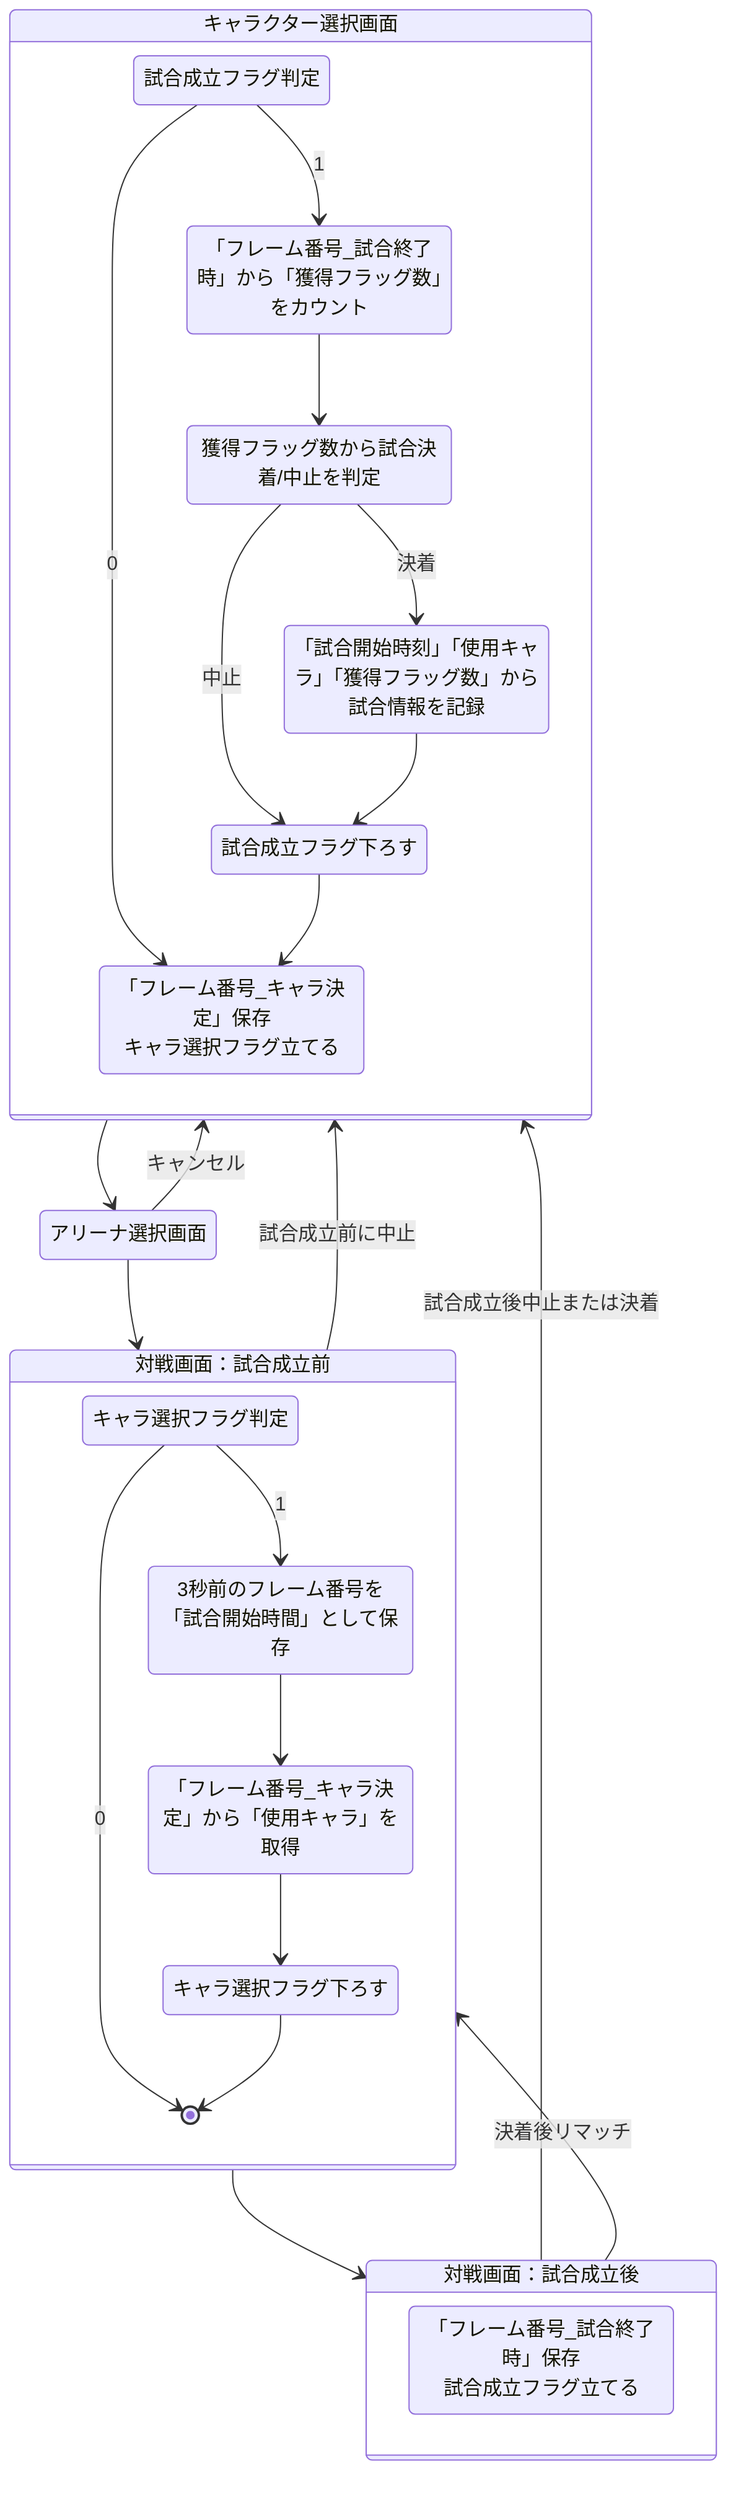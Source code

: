 stateDiagram-v2
s1: キャラクター選択画面
s2: アリーナ選択画面
s3: 対戦画面：試合成立前
s4: 対戦画面：試合成立後

s1 --> s2
s2 --> s3
s2 --> s1: キャンセル
s3 --> s1: 試合成立前に中止
s3 --> s4
s4 --> s1: 試合成立後中止または決着
s4 --> s3: 決着後リマッチ

p11: 試合成立フラグ判定
p12: 「フレーム番号_試合終了時」から「獲得フラッグ数」をカウント
p13: 獲得フラッグ数から試合決着/中止を判定
p14: 「試合開始時刻」「使用キャラ」「獲得フラッグ数」から試合情報を記録
p15: 試合成立フラグ下ろす
p16: 「フレーム番号_キャラ決定」保存<br>キャラ選択フラグ立てる

state s1 {
  p11 --> p12: 1
  p11 --> p16: 0
  p12 --> p13
  p13 --> p14: 決着
  p13 --> p15: 中止
  p14 --> p15
  p15 --> p16
}

p31: キャラ選択フラグ判定
p32: 3秒前のフレーム番号を「試合開始時間」として保存
p33: 「フレーム番号_キャラ決定」から「使用キャラ」を取得
p34: キャラ選択フラグ下ろす

state s3 {
  p31 --> p32: 1
  p31 --> [*]: 0
  p32 --> p33
  p33 --> p34
  p34 --> [*]
}

p41: 「フレーム番号_試合終了時」保存<br>試合成立フラグ立てる

state s4 {
  p41
}